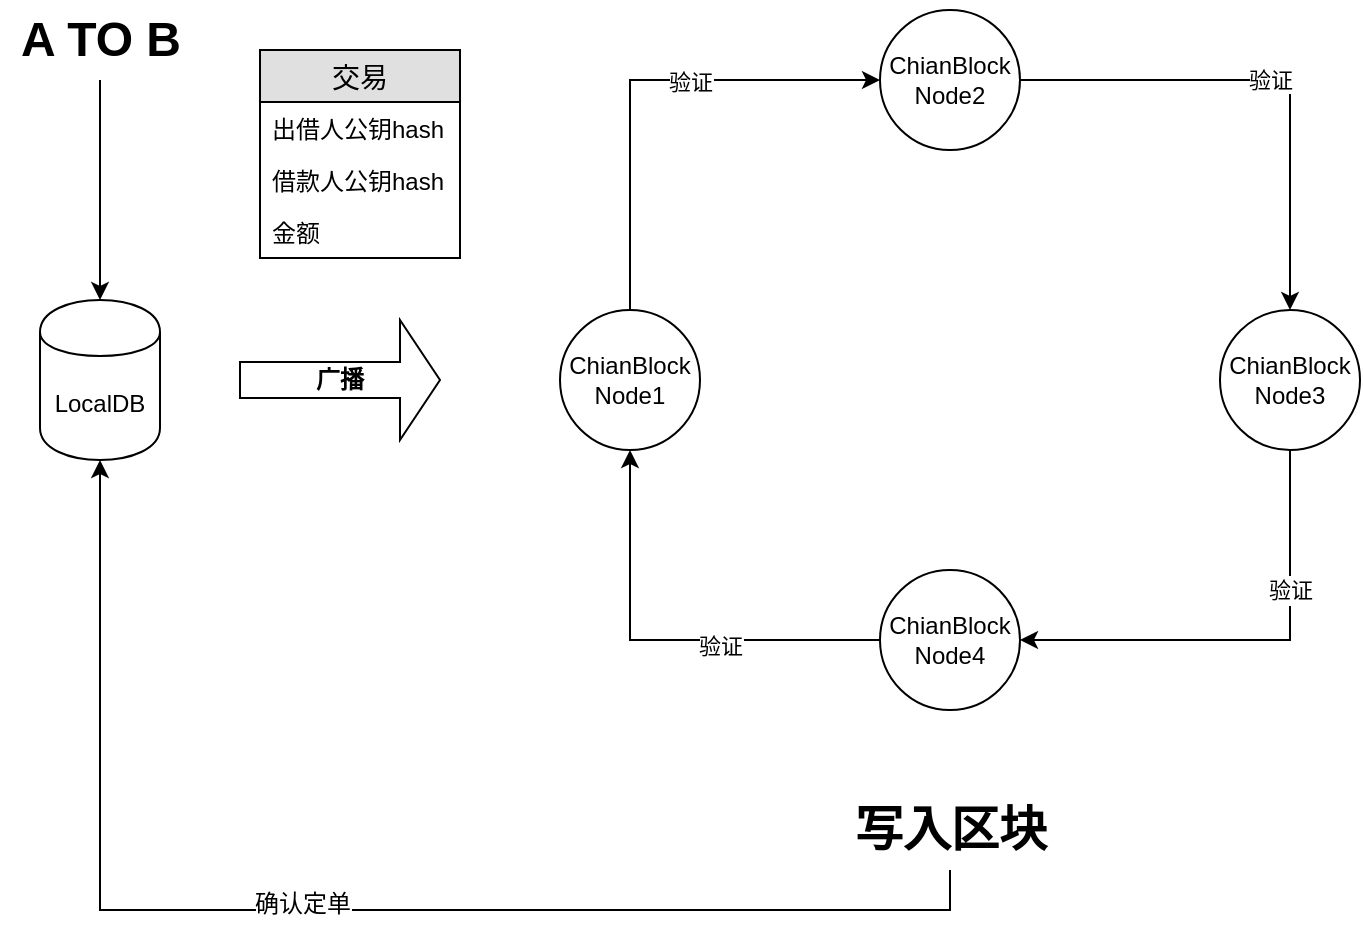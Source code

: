 <mxfile pages="1" version="11.2.3" type="github"><diagram id="wPSnBPz2u7-RTU3Gxf-D" name="第 1 页"><mxGraphModel dx="1422" dy="763" grid="1" gridSize="10" guides="1" tooltips="1" connect="1" arrows="1" fold="1" page="1" pageScale="1" pageWidth="827" pageHeight="1169" math="0" shadow="0"><root><mxCell id="0"/><mxCell id="1" parent="0"/><mxCell id="pSrKONFJWTe1g8LkXooO-1" value="LocalDB" style="shape=cylinder;whiteSpace=wrap;html=1;boundedLbl=1;backgroundOutline=1;" vertex="1" parent="1"><mxGeometry x="40" y="265" width="60" height="80" as="geometry"/></mxCell><mxCell id="pSrKONFJWTe1g8LkXooO-17" style="edgeStyle=orthogonalEdgeStyle;rounded=0;orthogonalLoop=1;jettySize=auto;html=1;exitX=0.5;exitY=0;exitDx=0;exitDy=0;entryX=0;entryY=0.5;entryDx=0;entryDy=0;" edge="1" parent="1" source="pSrKONFJWTe1g8LkXooO-4" target="pSrKONFJWTe1g8LkXooO-8"><mxGeometry relative="1" as="geometry"/></mxCell><mxCell id="pSrKONFJWTe1g8LkXooO-28" value="&lt;span style=&quot;font-size: 11px&quot;&gt;验证&lt;/span&gt;" style="text;html=1;resizable=0;points=[];align=center;verticalAlign=middle;labelBackgroundColor=#ffffff;" vertex="1" connectable="0" parent="pSrKONFJWTe1g8LkXooO-17"><mxGeometry x="-0.05" y="-30" relative="1" as="geometry"><mxPoint as="offset"/></mxGeometry></mxCell><mxCell id="pSrKONFJWTe1g8LkXooO-4" value="ChianBlock&lt;br&gt;Node1" style="ellipse;whiteSpace=wrap;html=1;aspect=fixed;" vertex="1" parent="1"><mxGeometry x="300" y="270" width="70" height="70" as="geometry"/></mxCell><mxCell id="pSrKONFJWTe1g8LkXooO-15" style="edgeStyle=orthogonalEdgeStyle;rounded=0;orthogonalLoop=1;jettySize=auto;html=1;exitX=0;exitY=0.5;exitDx=0;exitDy=0;entryX=0.5;entryY=1;entryDx=0;entryDy=0;" edge="1" parent="1" source="pSrKONFJWTe1g8LkXooO-5" target="pSrKONFJWTe1g8LkXooO-4"><mxGeometry relative="1" as="geometry"/></mxCell><mxCell id="pSrKONFJWTe1g8LkXooO-29" value="&lt;span style=&quot;font-size: 11px&quot;&gt;验证&lt;/span&gt;" style="text;html=1;resizable=0;points=[];align=center;verticalAlign=middle;labelBackgroundColor=#ffffff;" vertex="1" connectable="0" parent="pSrKONFJWTe1g8LkXooO-15"><mxGeometry x="-0.273" y="3" relative="1" as="geometry"><mxPoint as="offset"/></mxGeometry></mxCell><mxCell id="pSrKONFJWTe1g8LkXooO-5" value="ChianBlock&lt;br&gt;Node4" style="ellipse;whiteSpace=wrap;html=1;aspect=fixed;" vertex="1" parent="1"><mxGeometry x="460" y="400" width="70" height="70" as="geometry"/></mxCell><mxCell id="pSrKONFJWTe1g8LkXooO-14" style="edgeStyle=orthogonalEdgeStyle;rounded=0;orthogonalLoop=1;jettySize=auto;html=1;exitX=0.5;exitY=1;exitDx=0;exitDy=0;entryX=1;entryY=0.5;entryDx=0;entryDy=0;" edge="1" parent="1" source="pSrKONFJWTe1g8LkXooO-6" target="pSrKONFJWTe1g8LkXooO-5"><mxGeometry relative="1" as="geometry"/></mxCell><mxCell id="pSrKONFJWTe1g8LkXooO-30" value="&lt;span style=&quot;font-size: 11px&quot;&gt;验证&lt;/span&gt;" style="text;html=1;resizable=0;points=[];align=center;verticalAlign=middle;labelBackgroundColor=#ffffff;" vertex="1" connectable="0" parent="pSrKONFJWTe1g8LkXooO-14"><mxGeometry x="-0.391" relative="1" as="geometry"><mxPoint as="offset"/></mxGeometry></mxCell><mxCell id="pSrKONFJWTe1g8LkXooO-6" value="ChianBlock&lt;br&gt;Node3" style="ellipse;whiteSpace=wrap;html=1;aspect=fixed;" vertex="1" parent="1"><mxGeometry x="630" y="270" width="70" height="70" as="geometry"/></mxCell><mxCell id="pSrKONFJWTe1g8LkXooO-12" value="验证" style="edgeStyle=orthogonalEdgeStyle;rounded=0;orthogonalLoop=1;jettySize=auto;html=1;exitX=1;exitY=0.5;exitDx=0;exitDy=0;entryX=0.5;entryY=0;entryDx=0;entryDy=0;" edge="1" parent="1" source="pSrKONFJWTe1g8LkXooO-8" target="pSrKONFJWTe1g8LkXooO-6"><mxGeometry relative="1" as="geometry"><mxPoint x="670" y="240" as="targetPoint"/></mxGeometry></mxCell><mxCell id="pSrKONFJWTe1g8LkXooO-8" value="ChianBlock&lt;br&gt;Node2" style="ellipse;whiteSpace=wrap;html=1;aspect=fixed;" vertex="1" parent="1"><mxGeometry x="460" y="120" width="70" height="70" as="geometry"/></mxCell><mxCell id="pSrKONFJWTe1g8LkXooO-18" value="广播" style="shape=singleArrow;whiteSpace=wrap;html=1;fontStyle=1" vertex="1" parent="1"><mxGeometry x="140" y="275" width="100" height="60" as="geometry"/></mxCell><mxCell id="pSrKONFJWTe1g8LkXooO-20" style="edgeStyle=orthogonalEdgeStyle;rounded=0;orthogonalLoop=1;jettySize=auto;html=1;exitX=0.5;exitY=1;exitDx=0;exitDy=0;entryX=0.5;entryY=0;entryDx=0;entryDy=0;" edge="1" parent="1" source="pSrKONFJWTe1g8LkXooO-19" target="pSrKONFJWTe1g8LkXooO-1"><mxGeometry relative="1" as="geometry"/></mxCell><mxCell id="pSrKONFJWTe1g8LkXooO-19" value="A TO B" style="text;strokeColor=none;fillColor=none;html=1;fontSize=24;fontStyle=1;verticalAlign=middle;align=center;" vertex="1" parent="1"><mxGeometry x="20" y="115" width="100" height="40" as="geometry"/></mxCell><mxCell id="pSrKONFJWTe1g8LkXooO-22" style="edgeStyle=orthogonalEdgeStyle;rounded=0;orthogonalLoop=1;jettySize=auto;html=1;exitX=0.5;exitY=1;exitDx=0;exitDy=0;entryX=0.5;entryY=1;entryDx=0;entryDy=0;" edge="1" parent="1" source="pSrKONFJWTe1g8LkXooO-21" target="pSrKONFJWTe1g8LkXooO-1"><mxGeometry relative="1" as="geometry"/></mxCell><mxCell id="pSrKONFJWTe1g8LkXooO-23" value="确认定单" style="text;html=1;resizable=0;points=[];align=center;verticalAlign=middle;labelBackgroundColor=#ffffff;" vertex="1" connectable="0" parent="pSrKONFJWTe1g8LkXooO-22"><mxGeometry x="0.027" y="-3" relative="1" as="geometry"><mxPoint as="offset"/></mxGeometry></mxCell><mxCell id="pSrKONFJWTe1g8LkXooO-21" value="写入区块" style="text;strokeColor=none;fillColor=none;html=1;fontSize=24;fontStyle=1;verticalAlign=middle;align=center;" vertex="1" parent="1"><mxGeometry x="445" y="510" width="100" height="40" as="geometry"/></mxCell><mxCell id="pSrKONFJWTe1g8LkXooO-24" value="交易" style="swimlane;fontStyle=0;childLayout=stackLayout;horizontal=1;startSize=26;fillColor=#e0e0e0;horizontalStack=0;resizeParent=1;resizeParentMax=0;resizeLast=0;collapsible=1;marginBottom=0;swimlaneFillColor=#ffffff;align=center;fontSize=14;" vertex="1" parent="1"><mxGeometry x="150" y="140" width="100" height="104" as="geometry"/></mxCell><mxCell id="pSrKONFJWTe1g8LkXooO-25" value="出借人公钥hash" style="text;strokeColor=none;fillColor=none;spacingLeft=4;spacingRight=4;overflow=hidden;rotatable=0;points=[[0,0.5],[1,0.5]];portConstraint=eastwest;fontSize=12;" vertex="1" parent="pSrKONFJWTe1g8LkXooO-24"><mxGeometry y="26" width="100" height="26" as="geometry"/></mxCell><mxCell id="pSrKONFJWTe1g8LkXooO-26" value="借款人公钥hash" style="text;strokeColor=none;fillColor=none;spacingLeft=4;spacingRight=4;overflow=hidden;rotatable=0;points=[[0,0.5],[1,0.5]];portConstraint=eastwest;fontSize=12;" vertex="1" parent="pSrKONFJWTe1g8LkXooO-24"><mxGeometry y="52" width="100" height="26" as="geometry"/></mxCell><mxCell id="pSrKONFJWTe1g8LkXooO-27" value="金额" style="text;strokeColor=none;fillColor=none;spacingLeft=4;spacingRight=4;overflow=hidden;rotatable=0;points=[[0,0.5],[1,0.5]];portConstraint=eastwest;fontSize=12;" vertex="1" parent="pSrKONFJWTe1g8LkXooO-24"><mxGeometry y="78" width="100" height="26" as="geometry"/></mxCell></root></mxGraphModel></diagram></mxfile>